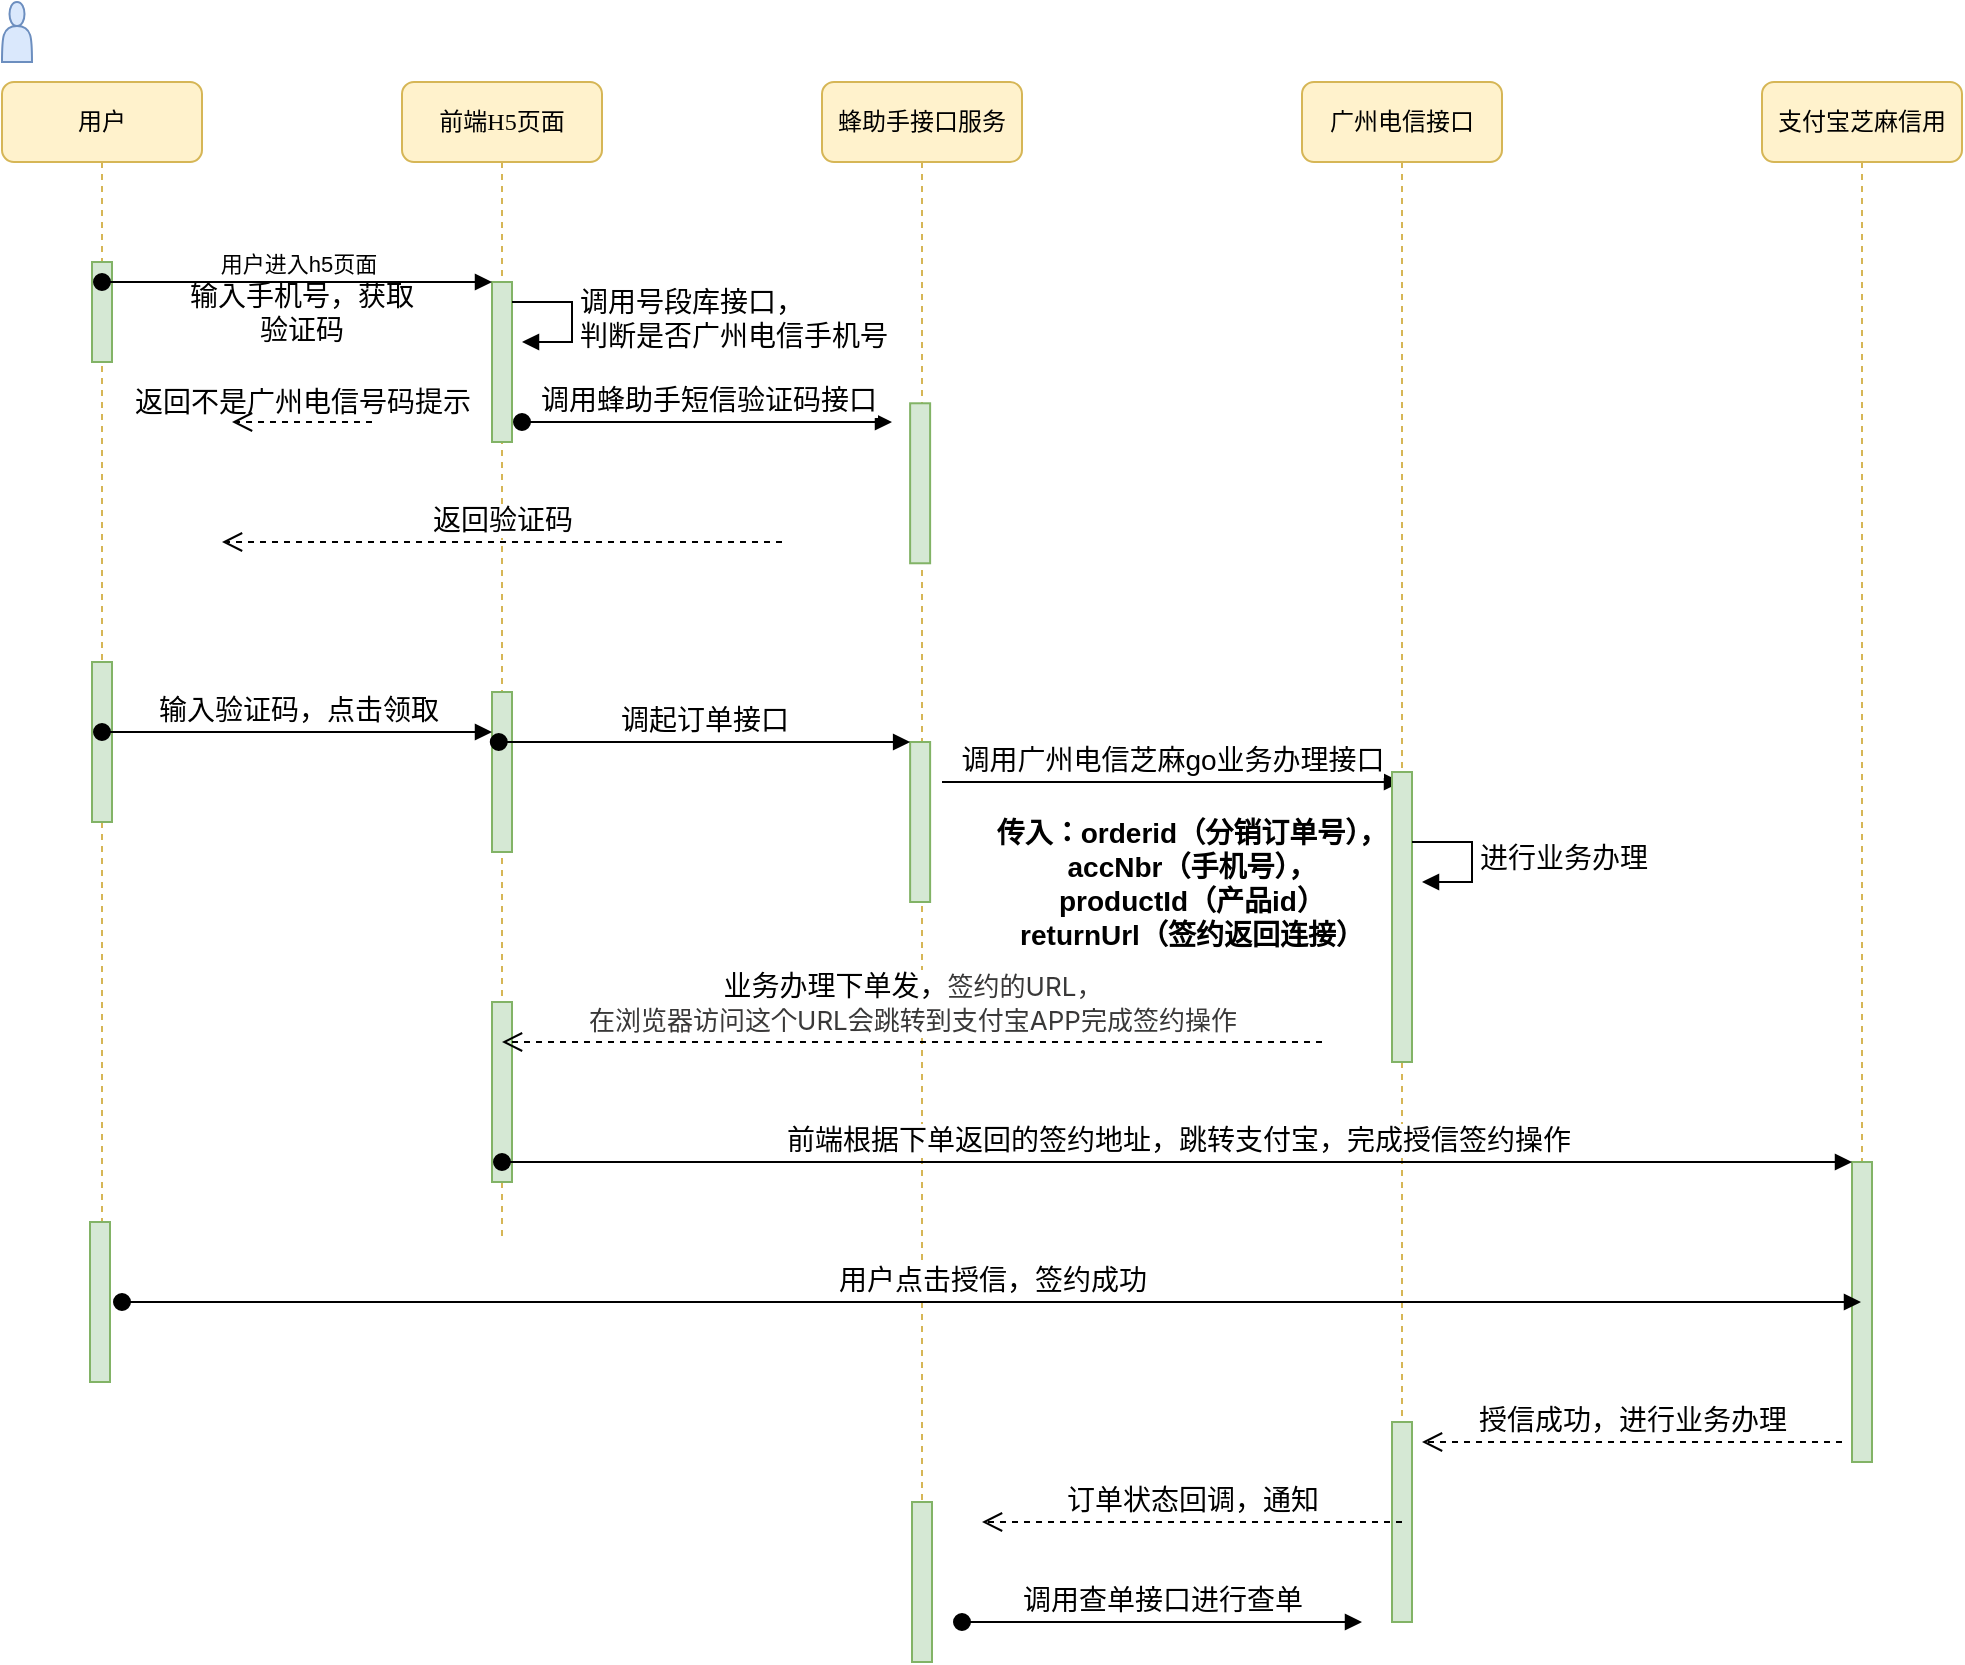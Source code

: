 <mxfile version="20.6.0" type="github">
  <diagram name="Page-1" id="13e1069c-82ec-6db2-03f1-153e76fe0fe0">
    <mxGraphModel dx="1167" dy="681" grid="1" gridSize="10" guides="1" tooltips="1" connect="1" arrows="1" fold="1" page="1" pageScale="1" pageWidth="1100" pageHeight="850" background="none" math="0" shadow="0">
      <root>
        <mxCell id="0" />
        <mxCell id="1" parent="0" />
        <mxCell id="7baba1c4bc27f4b0-2" value="蜂助手接口服务" style="shape=umlLifeline;perimeter=lifelinePerimeter;whiteSpace=wrap;html=1;container=1;collapsible=0;recursiveResize=0;outlineConnect=0;rounded=1;shadow=0;comic=0;labelBackgroundColor=none;strokeWidth=1;fontFamily=Verdana;fontSize=12;align=center;fillColor=#fff2cc;strokeColor=#d6b656;" parent="1" vertex="1">
          <mxGeometry x="460" y="80" width="100" height="790" as="geometry" />
        </mxCell>
        <mxCell id="nouI0P9jKy7tljV9Is1l-20" value="" style="html=1;points=[];perimeter=orthogonalPerimeter;fontSize=14;fillColor=#d5e8d4;strokeColor=#82b366;" vertex="1" parent="7baba1c4bc27f4b0-2">
          <mxGeometry x="44.06" y="160.64" width="10" height="80" as="geometry" />
        </mxCell>
        <mxCell id="nouI0P9jKy7tljV9Is1l-30" value="" style="html=1;points=[];perimeter=orthogonalPerimeter;fontSize=14;fillColor=#d5e8d4;strokeColor=#82b366;" vertex="1" parent="7baba1c4bc27f4b0-2">
          <mxGeometry x="44.06" y="330" width="10" height="80" as="geometry" />
        </mxCell>
        <mxCell id="nouI0P9jKy7tljV9Is1l-32" value="调用广州电信芝麻go业务办理接口" style="html=1;verticalAlign=bottom;endArrow=block;rounded=0;fontSize=14;" edge="1" parent="7baba1c4bc27f4b0-2" target="7baba1c4bc27f4b0-3">
          <mxGeometry width="80" relative="1" as="geometry">
            <mxPoint x="60" y="350" as="sourcePoint" />
            <mxPoint x="140" y="350" as="targetPoint" />
          </mxGeometry>
        </mxCell>
        <mxCell id="nouI0P9jKy7tljV9Is1l-50" value="" style="html=1;points=[];perimeter=orthogonalPerimeter;fontSize=14;fillColor=#d5e8d4;strokeColor=#82b366;" vertex="1" parent="7baba1c4bc27f4b0-2">
          <mxGeometry x="45" y="710" width="10" height="80" as="geometry" />
        </mxCell>
        <mxCell id="nouI0P9jKy7tljV9Is1l-51" value="调用查单接口进行查单" style="html=1;verticalAlign=bottom;startArrow=oval;startFill=1;endArrow=block;startSize=8;rounded=0;fontSize=14;" edge="1" parent="7baba1c4bc27f4b0-2">
          <mxGeometry width="60" relative="1" as="geometry">
            <mxPoint x="70" y="770" as="sourcePoint" />
            <mxPoint x="270" y="770" as="targetPoint" />
          </mxGeometry>
        </mxCell>
        <mxCell id="7baba1c4bc27f4b0-3" value="广州电信接口" style="shape=umlLifeline;perimeter=lifelinePerimeter;whiteSpace=wrap;html=1;container=1;collapsible=0;recursiveResize=0;outlineConnect=0;rounded=1;shadow=0;comic=0;labelBackgroundColor=none;strokeWidth=1;fontFamily=Verdana;fontSize=12;align=center;fillColor=#fff2cc;strokeColor=#d6b656;" parent="1" vertex="1">
          <mxGeometry x="700" y="80" width="100" height="770" as="geometry" />
        </mxCell>
        <mxCell id="7baba1c4bc27f4b0-13" value="" style="html=1;points=[];perimeter=orthogonalPerimeter;rounded=0;shadow=0;comic=0;labelBackgroundColor=none;strokeWidth=1;fontFamily=Verdana;fontSize=12;align=center;fillColor=#d5e8d4;strokeColor=#82b366;" parent="7baba1c4bc27f4b0-3" vertex="1">
          <mxGeometry x="45" y="345" width="10" height="145" as="geometry" />
        </mxCell>
        <mxCell id="nouI0P9jKy7tljV9Is1l-37" value="进行业务办理" style="edgeStyle=orthogonalEdgeStyle;html=1;align=left;spacingLeft=2;endArrow=block;rounded=0;entryX=1;entryY=0;fontSize=14;" edge="1" parent="7baba1c4bc27f4b0-3">
          <mxGeometry relative="1" as="geometry">
            <mxPoint x="55" y="380" as="sourcePoint" />
            <Array as="points">
              <mxPoint x="85" y="380" />
            </Array>
            <mxPoint x="60" y="400" as="targetPoint" />
          </mxGeometry>
        </mxCell>
        <mxCell id="nouI0P9jKy7tljV9Is1l-47" value="" style="html=1;points=[];perimeter=orthogonalPerimeter;fontSize=14;fillColor=#d5e8d4;strokeColor=#82b366;" vertex="1" parent="7baba1c4bc27f4b0-3">
          <mxGeometry x="45" y="670" width="10" height="100" as="geometry" />
        </mxCell>
        <mxCell id="7baba1c4bc27f4b0-4" value="支付宝芝麻信用" style="shape=umlLifeline;perimeter=lifelinePerimeter;whiteSpace=wrap;html=1;container=1;collapsible=0;recursiveResize=0;outlineConnect=0;rounded=1;shadow=0;comic=0;labelBackgroundColor=none;strokeWidth=1;fontFamily=Verdana;fontSize=12;align=center;fillColor=#fff2cc;strokeColor=#d6b656;" parent="1" vertex="1">
          <mxGeometry x="930" y="80" width="100" height="690" as="geometry" />
        </mxCell>
        <mxCell id="nouI0P9jKy7tljV9Is1l-42" value="" style="html=1;points=[];perimeter=orthogonalPerimeter;fontSize=14;fillColor=#d5e8d4;strokeColor=#82b366;" vertex="1" parent="7baba1c4bc27f4b0-4">
          <mxGeometry x="45" y="540" width="10" height="150" as="geometry" />
        </mxCell>
        <mxCell id="7baba1c4bc27f4b0-8" value="前端H5页面" style="shape=umlLifeline;perimeter=lifelinePerimeter;whiteSpace=wrap;html=1;container=1;collapsible=0;recursiveResize=0;outlineConnect=0;rounded=1;shadow=0;comic=0;labelBackgroundColor=none;strokeWidth=1;fontFamily=Verdana;fontSize=12;align=center;fillColor=#fff2cc;strokeColor=#d6b656;" parent="1" vertex="1">
          <mxGeometry x="250" y="80" width="100" height="580" as="geometry" />
        </mxCell>
        <mxCell id="nouI0P9jKy7tljV9Is1l-4" value="" style="html=1;points=[];perimeter=orthogonalPerimeter;fillColor=#d5e8d4;strokeColor=#82b366;" vertex="1" parent="7baba1c4bc27f4b0-8">
          <mxGeometry x="45" y="100" width="10" height="80" as="geometry" />
        </mxCell>
        <mxCell id="nouI0P9jKy7tljV9Is1l-14" value="调用号段库接口，&lt;br&gt;判断是否广州电信手机号" style="edgeStyle=orthogonalEdgeStyle;html=1;align=left;spacingLeft=2;endArrow=block;rounded=0;entryX=1;entryY=0;fontSize=14;" edge="1" parent="7baba1c4bc27f4b0-8">
          <mxGeometry relative="1" as="geometry">
            <mxPoint x="55" y="110" as="sourcePoint" />
            <Array as="points">
              <mxPoint x="85" y="110" />
            </Array>
            <mxPoint x="60" y="130" as="targetPoint" />
          </mxGeometry>
        </mxCell>
        <mxCell id="nouI0P9jKy7tljV9Is1l-27" value="" style="html=1;points=[];perimeter=orthogonalPerimeter;fontSize=14;fillColor=#d5e8d4;strokeColor=#82b366;" vertex="1" parent="7baba1c4bc27f4b0-8">
          <mxGeometry x="45" y="305" width="10" height="80" as="geometry" />
        </mxCell>
        <mxCell id="nouI0P9jKy7tljV9Is1l-41" value="" style="html=1;points=[];perimeter=orthogonalPerimeter;fontSize=14;fillColor=#d5e8d4;strokeColor=#82b366;" vertex="1" parent="7baba1c4bc27f4b0-8">
          <mxGeometry x="45" y="460" width="10" height="90" as="geometry" />
        </mxCell>
        <mxCell id="nouI0P9jKy7tljV9Is1l-2" value="用户" style="shape=umlLifeline;perimeter=lifelinePerimeter;whiteSpace=wrap;html=1;container=1;collapsible=0;recursiveResize=0;outlineConnect=0;rounded=1;shadow=0;comic=0;labelBackgroundColor=none;strokeWidth=1;fontFamily=Verdana;fontSize=12;align=center;fillColor=#fff2cc;strokeColor=#d6b656;" vertex="1" parent="1">
          <mxGeometry x="50" y="80" width="100" height="650" as="geometry" />
        </mxCell>
        <mxCell id="nouI0P9jKy7tljV9Is1l-3" value="" style="html=1;points=[];perimeter=orthogonalPerimeter;fillColor=#d5e8d4;strokeColor=#82b366;" vertex="1" parent="nouI0P9jKy7tljV9Is1l-2">
          <mxGeometry x="45" y="90" width="10" height="50" as="geometry" />
        </mxCell>
        <mxCell id="nouI0P9jKy7tljV9Is1l-29" value="" style="html=1;points=[];perimeter=orthogonalPerimeter;fontSize=14;fillColor=#d5e8d4;strokeColor=#82b366;" vertex="1" parent="nouI0P9jKy7tljV9Is1l-2">
          <mxGeometry x="45" y="290" width="10" height="80" as="geometry" />
        </mxCell>
        <mxCell id="nouI0P9jKy7tljV9Is1l-44" value="" style="html=1;points=[];perimeter=orthogonalPerimeter;fontSize=14;fillColor=#d5e8d4;strokeColor=#82b366;" vertex="1" parent="nouI0P9jKy7tljV9Is1l-2">
          <mxGeometry x="44" y="570" width="10" height="80" as="geometry" />
        </mxCell>
        <mxCell id="nouI0P9jKy7tljV9Is1l-46" value="用户点击授信，签约成功" style="html=1;verticalAlign=bottom;startArrow=oval;startFill=1;endArrow=block;startSize=8;rounded=0;fontSize=14;" edge="1" parent="nouI0P9jKy7tljV9Is1l-2" target="7baba1c4bc27f4b0-4">
          <mxGeometry width="60" relative="1" as="geometry">
            <mxPoint x="60" y="610" as="sourcePoint" />
            <mxPoint x="120" y="610" as="targetPoint" />
          </mxGeometry>
        </mxCell>
        <mxCell id="nouI0P9jKy7tljV9Is1l-5" value="用户进入h5页面" style="html=1;verticalAlign=bottom;startArrow=oval;endArrow=block;startSize=8;rounded=0;" edge="1" target="nouI0P9jKy7tljV9Is1l-4" parent="1">
          <mxGeometry relative="1" as="geometry">
            <mxPoint x="100" y="180" as="sourcePoint" />
            <Array as="points">
              <mxPoint x="170" y="180" />
            </Array>
          </mxGeometry>
        </mxCell>
        <mxCell id="nouI0P9jKy7tljV9Is1l-7" value="" style="shape=actor;whiteSpace=wrap;html=1;fillColor=#dae8fc;strokeColor=#6c8ebf;" vertex="1" parent="1">
          <mxGeometry x="50" y="40" width="15" height="30" as="geometry" />
        </mxCell>
        <mxCell id="nouI0P9jKy7tljV9Is1l-11" value="输入手机号，获取验证码" style="text;html=1;strokeColor=none;fillColor=none;align=center;verticalAlign=middle;whiteSpace=wrap;rounded=0;fontSize=14;" vertex="1" parent="1">
          <mxGeometry x="140" y="190" width="120" height="10" as="geometry" />
        </mxCell>
        <mxCell id="nouI0P9jKy7tljV9Is1l-18" value="" style="html=1;verticalAlign=bottom;endArrow=open;dashed=1;endSize=8;exitX=0;exitY=0.95;rounded=0;fontSize=14;" edge="1" parent="1">
          <mxGeometry relative="1" as="geometry">
            <mxPoint x="165" y="250" as="targetPoint" />
            <mxPoint x="235" y="250" as="sourcePoint" />
          </mxGeometry>
        </mxCell>
        <mxCell id="nouI0P9jKy7tljV9Is1l-19" value="返回不是广州电信号码提示" style="text;html=1;align=center;verticalAlign=middle;resizable=0;points=[];autosize=1;strokeColor=none;fillColor=none;fontSize=14;" vertex="1" parent="1">
          <mxGeometry x="105" y="225" width="190" height="30" as="geometry" />
        </mxCell>
        <mxCell id="nouI0P9jKy7tljV9Is1l-21" value="调用蜂助手短信验证码接口" style="html=1;verticalAlign=bottom;startArrow=oval;endArrow=block;startSize=8;rounded=0;fontSize=14;" edge="1" parent="1">
          <mxGeometry relative="1" as="geometry">
            <mxPoint x="310" y="250" as="sourcePoint" />
            <mxPoint x="495" y="250" as="targetPoint" />
          </mxGeometry>
        </mxCell>
        <mxCell id="nouI0P9jKy7tljV9Is1l-26" value="返回验证码" style="html=1;verticalAlign=bottom;endArrow=open;dashed=1;endSize=8;rounded=0;fontSize=14;" edge="1" parent="1">
          <mxGeometry relative="1" as="geometry">
            <mxPoint x="160" y="310" as="targetPoint" />
            <mxPoint x="440" y="310" as="sourcePoint" />
          </mxGeometry>
        </mxCell>
        <mxCell id="nouI0P9jKy7tljV9Is1l-28" value="输入验证码，点击领取" style="html=1;verticalAlign=bottom;startArrow=oval;endArrow=block;startSize=8;rounded=0;fontSize=14;" edge="1" target="nouI0P9jKy7tljV9Is1l-27" parent="1" source="nouI0P9jKy7tljV9Is1l-2">
          <mxGeometry relative="1" as="geometry">
            <mxPoint x="450" y="300" as="sourcePoint" />
          </mxGeometry>
        </mxCell>
        <mxCell id="nouI0P9jKy7tljV9Is1l-31" value="调起订单接口" style="html=1;verticalAlign=bottom;startArrow=oval;endArrow=block;startSize=8;rounded=0;fontSize=14;" edge="1" target="nouI0P9jKy7tljV9Is1l-30" parent="1">
          <mxGeometry relative="1" as="geometry">
            <mxPoint x="298.384" y="410" as="sourcePoint" />
          </mxGeometry>
        </mxCell>
        <mxCell id="nouI0P9jKy7tljV9Is1l-33" value="传入：orderid（分销订单号），&#xa;accNbr（手机号），&#xa;productId（产品id）&#xa;returnUrl（签约返回连接）" style="text;align=center;fontStyle=1;verticalAlign=middle;spacingLeft=3;spacingRight=3;strokeColor=none;rotatable=0;points=[[0,0.5],[1,0.5]];portConstraint=eastwest;fontSize=14;" vertex="1" parent="1">
          <mxGeometry x="590" y="440" width="110" height="80" as="geometry" />
        </mxCell>
        <mxCell id="nouI0P9jKy7tljV9Is1l-40" value="业务办理下单发，&lt;span style=&quot;color: rgb(57, 56, 56); font-family: -apple-system, BlinkMacSystemFont, &amp;quot;Segoe UI&amp;quot;, Roboto, &amp;quot;Helvetica Neue&amp;quot;, Helvetica, &amp;quot;PingFang SC&amp;quot;, &amp;quot;Hiragino Sans GB&amp;quot;, &amp;quot;Microsoft YaHei&amp;quot;, SimSun, sans-serif; font-size: 13px; text-align: start;&quot;&gt;签约的URL，&lt;br&gt;在浏览器访问这个URL会跳转到支付宝APP完成签约操作&lt;/span&gt;" style="html=1;verticalAlign=bottom;endArrow=open;dashed=1;endSize=8;exitX=0;exitY=0.95;rounded=0;fontSize=14;" edge="1" parent="1" target="7baba1c4bc27f4b0-8">
          <mxGeometry relative="1" as="geometry">
            <mxPoint x="640" y="560" as="targetPoint" />
            <mxPoint x="710" y="560.0" as="sourcePoint" />
          </mxGeometry>
        </mxCell>
        <mxCell id="nouI0P9jKy7tljV9Is1l-43" value="前端根据下单返回的签约地址，跳转支付宝，完成授信签约操作" style="html=1;verticalAlign=bottom;startArrow=oval;endArrow=block;startSize=8;rounded=0;fontSize=14;" edge="1" target="nouI0P9jKy7tljV9Is1l-42" parent="1" source="7baba1c4bc27f4b0-8">
          <mxGeometry relative="1" as="geometry">
            <mxPoint x="360" y="620" as="sourcePoint" />
          </mxGeometry>
        </mxCell>
        <mxCell id="nouI0P9jKy7tljV9Is1l-48" value="授信成功，进行业务办理" style="html=1;verticalAlign=bottom;endArrow=open;dashed=1;endSize=8;rounded=0;fontSize=14;" edge="1" parent="1">
          <mxGeometry relative="1" as="geometry">
            <mxPoint x="760" y="760" as="targetPoint" />
            <mxPoint x="970" y="760" as="sourcePoint" />
          </mxGeometry>
        </mxCell>
        <mxCell id="nouI0P9jKy7tljV9Is1l-49" value="订单状态回调，通知" style="html=1;verticalAlign=bottom;endArrow=open;dashed=1;endSize=8;rounded=0;fontSize=14;" edge="1" parent="1">
          <mxGeometry relative="1" as="geometry">
            <mxPoint x="540" y="800" as="targetPoint" />
            <mxPoint x="750" y="800" as="sourcePoint" />
          </mxGeometry>
        </mxCell>
      </root>
    </mxGraphModel>
  </diagram>
</mxfile>
